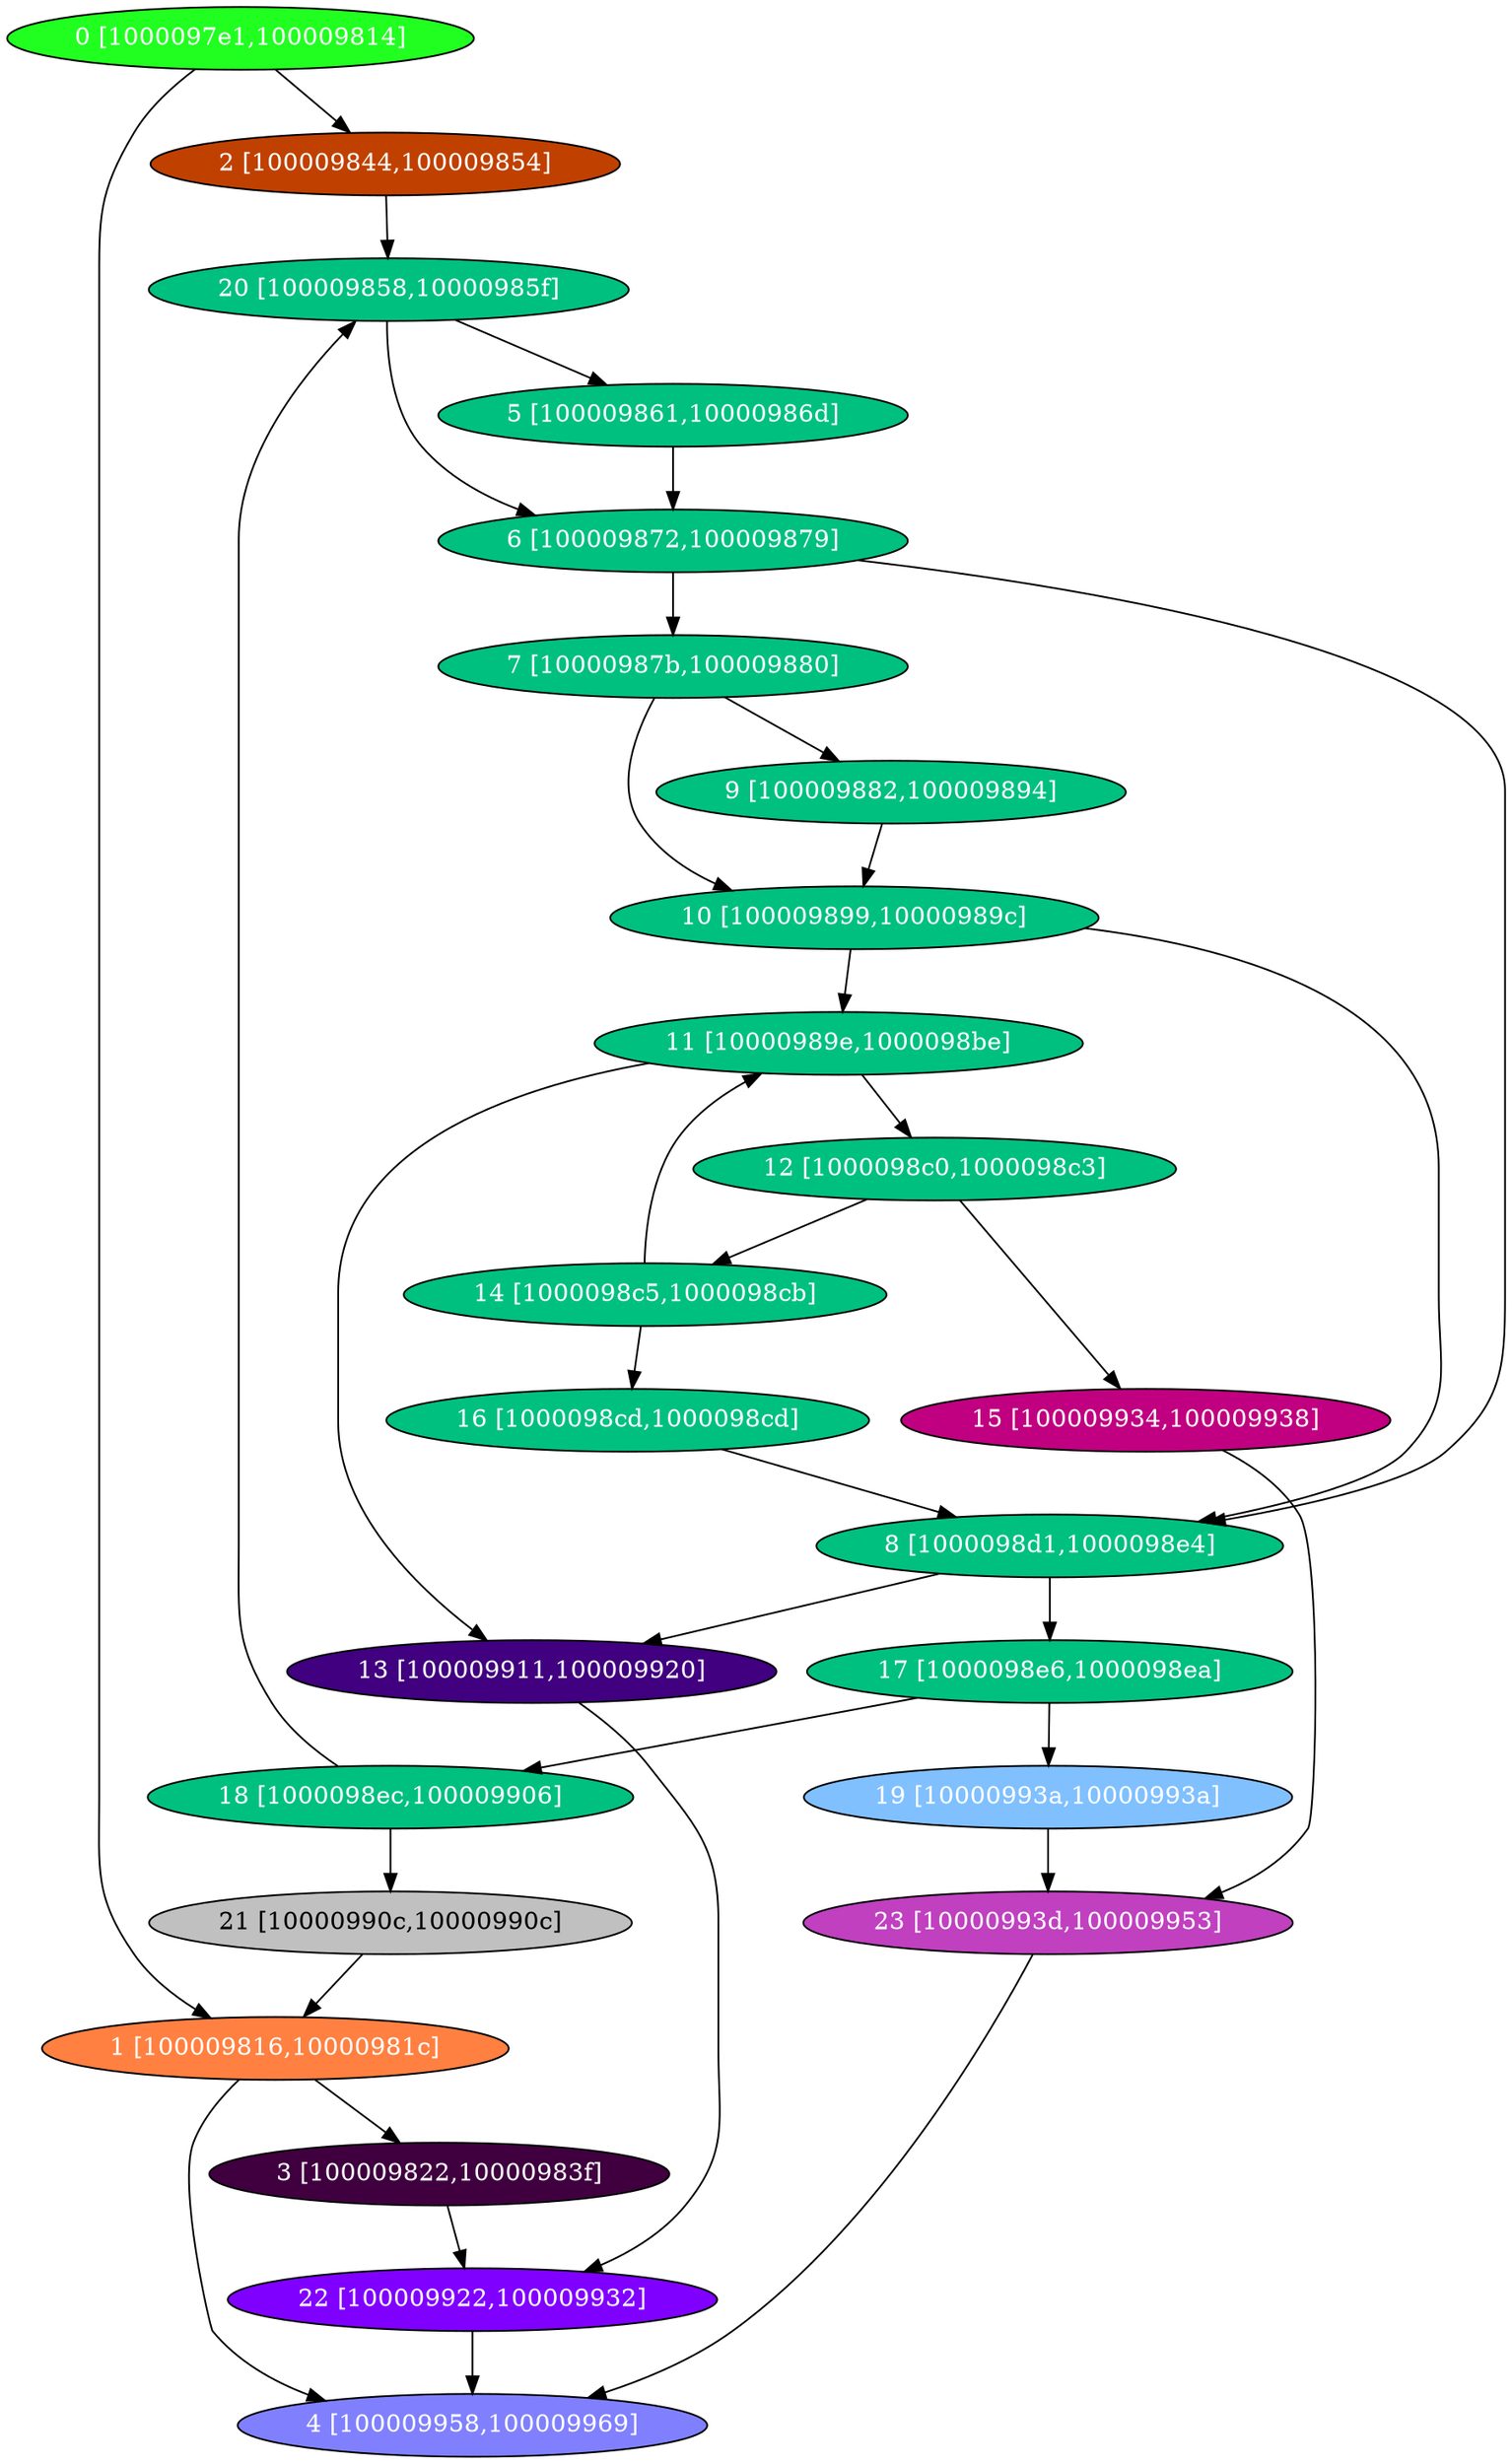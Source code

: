 diGraph tar{
	tar_0  [style=filled fillcolor="#20FF20" fontcolor="#ffffff" shape=oval label="0 [1000097e1,100009814]"]
	tar_1  [style=filled fillcolor="#FF8040" fontcolor="#ffffff" shape=oval label="1 [100009816,10000981c]"]
	tar_2  [style=filled fillcolor="#C04000" fontcolor="#ffffff" shape=oval label="2 [100009844,100009854]"]
	tar_3  [style=filled fillcolor="#400040" fontcolor="#ffffff" shape=oval label="3 [100009822,10000983f]"]
	tar_4  [style=filled fillcolor="#8080FF" fontcolor="#ffffff" shape=oval label="4 [100009958,100009969]"]
	tar_5  [style=filled fillcolor="#00C080" fontcolor="#ffffff" shape=oval label="5 [100009861,10000986d]"]
	tar_6  [style=filled fillcolor="#00C080" fontcolor="#ffffff" shape=oval label="6 [100009872,100009879]"]
	tar_7  [style=filled fillcolor="#00C080" fontcolor="#ffffff" shape=oval label="7 [10000987b,100009880]"]
	tar_8  [style=filled fillcolor="#00C080" fontcolor="#ffffff" shape=oval label="8 [1000098d1,1000098e4]"]
	tar_9  [style=filled fillcolor="#00C080" fontcolor="#ffffff" shape=oval label="9 [100009882,100009894]"]
	tar_a  [style=filled fillcolor="#00C080" fontcolor="#ffffff" shape=oval label="10 [100009899,10000989c]"]
	tar_b  [style=filled fillcolor="#00C080" fontcolor="#ffffff" shape=oval label="11 [10000989e,1000098be]"]
	tar_c  [style=filled fillcolor="#00C080" fontcolor="#ffffff" shape=oval label="12 [1000098c0,1000098c3]"]
	tar_d  [style=filled fillcolor="#400080" fontcolor="#ffffff" shape=oval label="13 [100009911,100009920]"]
	tar_e  [style=filled fillcolor="#00C080" fontcolor="#ffffff" shape=oval label="14 [1000098c5,1000098cb]"]
	tar_f  [style=filled fillcolor="#C00080" fontcolor="#ffffff" shape=oval label="15 [100009934,100009938]"]
	tar_10  [style=filled fillcolor="#00C080" fontcolor="#ffffff" shape=oval label="16 [1000098cd,1000098cd]"]
	tar_11  [style=filled fillcolor="#00C080" fontcolor="#ffffff" shape=oval label="17 [1000098e6,1000098ea]"]
	tar_12  [style=filled fillcolor="#00C080" fontcolor="#ffffff" shape=oval label="18 [1000098ec,100009906]"]
	tar_13  [style=filled fillcolor="#80C0FF" fontcolor="#ffffff" shape=oval label="19 [10000993a,10000993a]"]
	tar_14  [style=filled fillcolor="#00C080" fontcolor="#ffffff" shape=oval label="20 [100009858,10000985f]"]
	tar_15  [style=filled fillcolor="#C0C0C0" fontcolor="#000000" shape=oval label="21 [10000990c,10000990c]"]
	tar_16  [style=filled fillcolor="#8000FF" fontcolor="#ffffff" shape=oval label="22 [100009922,100009932]"]
	tar_17  [style=filled fillcolor="#C040C0" fontcolor="#ffffff" shape=oval label="23 [10000993d,100009953]"]

	tar_0 -> tar_1
	tar_0 -> tar_2
	tar_1 -> tar_3
	tar_1 -> tar_4
	tar_2 -> tar_14
	tar_3 -> tar_16
	tar_5 -> tar_6
	tar_6 -> tar_7
	tar_6 -> tar_8
	tar_7 -> tar_9
	tar_7 -> tar_a
	tar_8 -> tar_d
	tar_8 -> tar_11
	tar_9 -> tar_a
	tar_a -> tar_8
	tar_a -> tar_b
	tar_b -> tar_c
	tar_b -> tar_d
	tar_c -> tar_e
	tar_c -> tar_f
	tar_d -> tar_16
	tar_e -> tar_b
	tar_e -> tar_10
	tar_f -> tar_17
	tar_10 -> tar_8
	tar_11 -> tar_12
	tar_11 -> tar_13
	tar_12 -> tar_14
	tar_12 -> tar_15
	tar_13 -> tar_17
	tar_14 -> tar_5
	tar_14 -> tar_6
	tar_15 -> tar_1
	tar_16 -> tar_4
	tar_17 -> tar_4
}